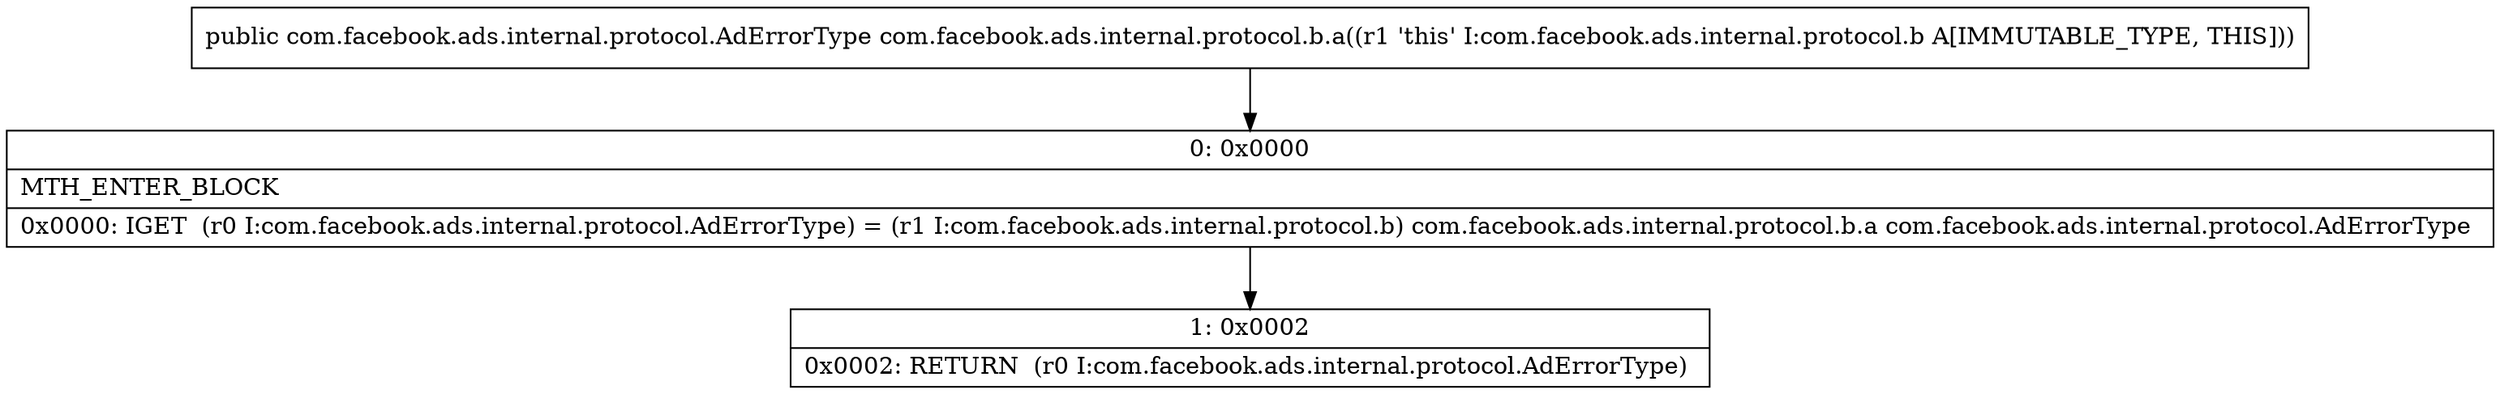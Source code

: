 digraph "CFG forcom.facebook.ads.internal.protocol.b.a()Lcom\/facebook\/ads\/internal\/protocol\/AdErrorType;" {
Node_0 [shape=record,label="{0\:\ 0x0000|MTH_ENTER_BLOCK\l|0x0000: IGET  (r0 I:com.facebook.ads.internal.protocol.AdErrorType) = (r1 I:com.facebook.ads.internal.protocol.b) com.facebook.ads.internal.protocol.b.a com.facebook.ads.internal.protocol.AdErrorType \l}"];
Node_1 [shape=record,label="{1\:\ 0x0002|0x0002: RETURN  (r0 I:com.facebook.ads.internal.protocol.AdErrorType) \l}"];
MethodNode[shape=record,label="{public com.facebook.ads.internal.protocol.AdErrorType com.facebook.ads.internal.protocol.b.a((r1 'this' I:com.facebook.ads.internal.protocol.b A[IMMUTABLE_TYPE, THIS])) }"];
MethodNode -> Node_0;
Node_0 -> Node_1;
}

